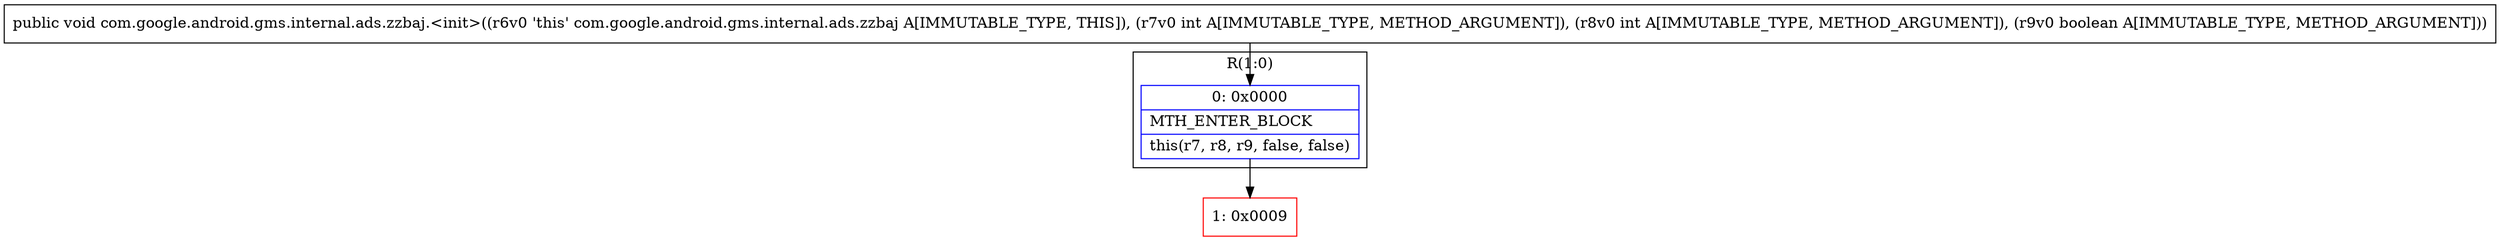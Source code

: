 digraph "CFG forcom.google.android.gms.internal.ads.zzbaj.\<init\>(IIZ)V" {
subgraph cluster_Region_1837277547 {
label = "R(1:0)";
node [shape=record,color=blue];
Node_0 [shape=record,label="{0\:\ 0x0000|MTH_ENTER_BLOCK\l|this(r7, r8, r9, false, false)\l}"];
}
Node_1 [shape=record,color=red,label="{1\:\ 0x0009}"];
MethodNode[shape=record,label="{public void com.google.android.gms.internal.ads.zzbaj.\<init\>((r6v0 'this' com.google.android.gms.internal.ads.zzbaj A[IMMUTABLE_TYPE, THIS]), (r7v0 int A[IMMUTABLE_TYPE, METHOD_ARGUMENT]), (r8v0 int A[IMMUTABLE_TYPE, METHOD_ARGUMENT]), (r9v0 boolean A[IMMUTABLE_TYPE, METHOD_ARGUMENT])) }"];
MethodNode -> Node_0;
Node_0 -> Node_1;
}

